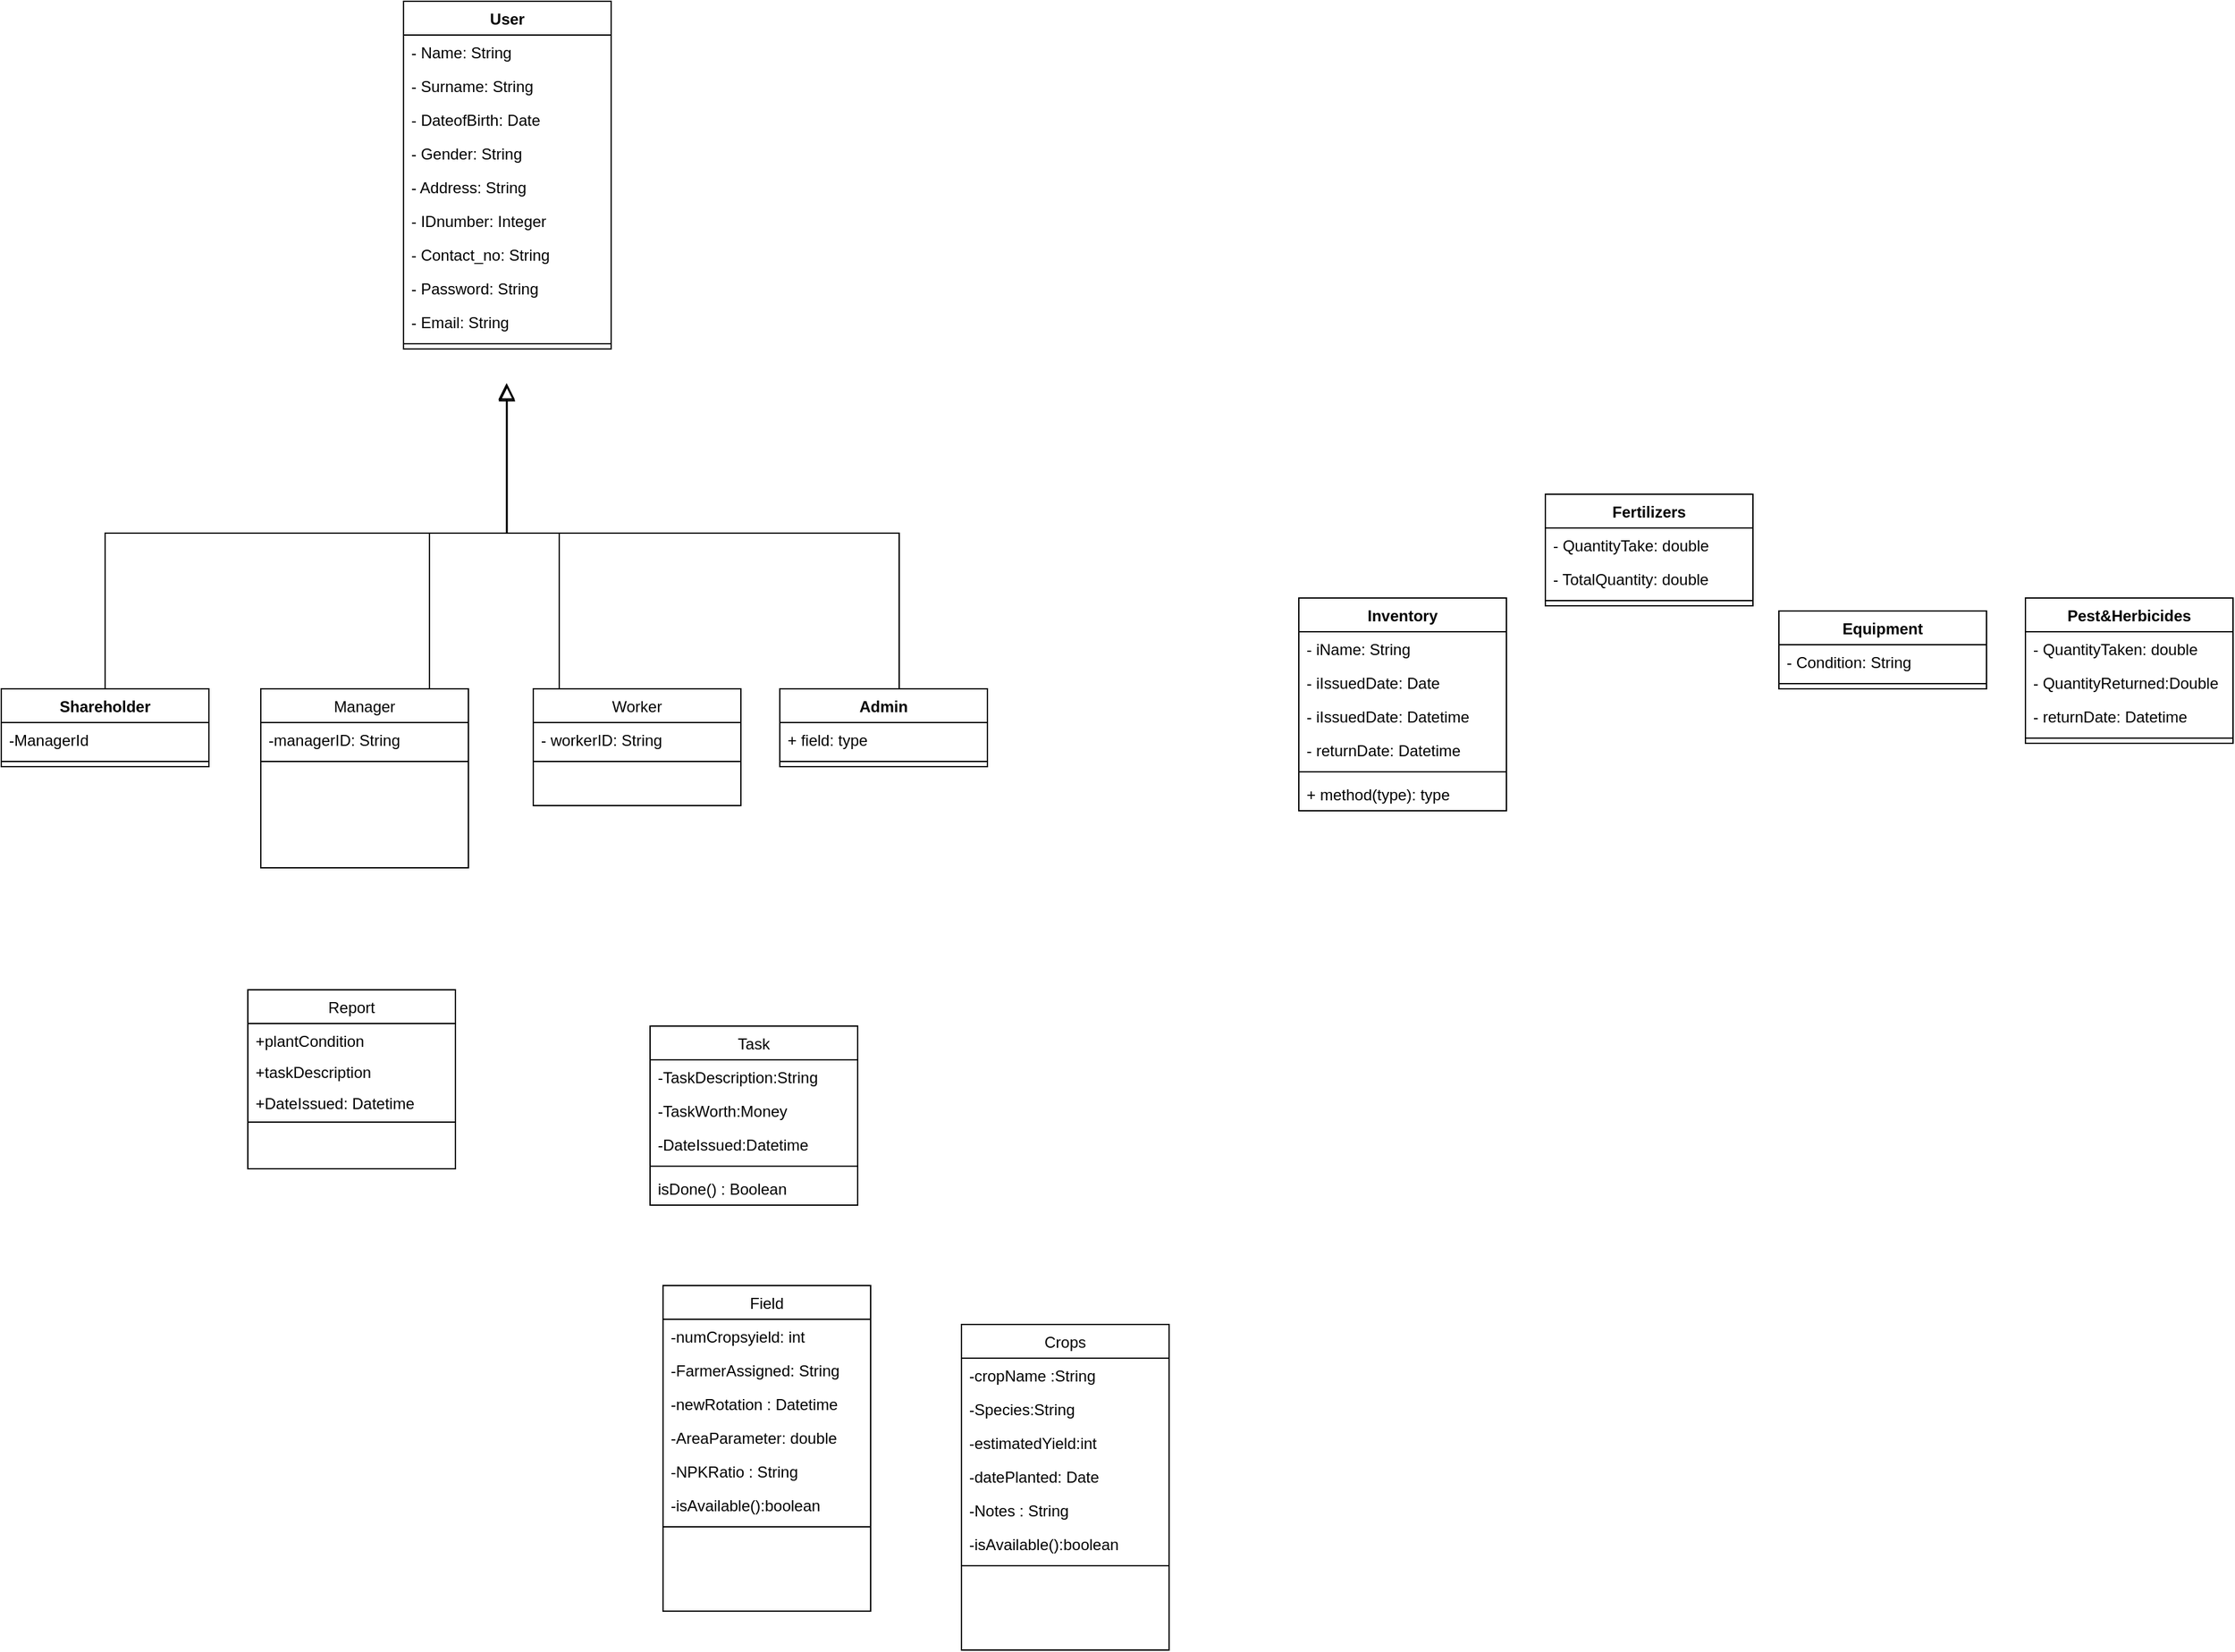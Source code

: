 <mxfile version="26.2.15">
  <diagram id="C5RBs43oDa-KdzZeNtuy" name="Page-1">
    <mxGraphModel dx="2256" dy="2107" grid="1" gridSize="10" guides="1" tooltips="1" connect="1" arrows="1" fold="1" page="1" pageScale="1" pageWidth="827" pageHeight="1169" math="0" shadow="0">
      <root>
        <mxCell id="WIyWlLk6GJQsqaUBKTNV-0" />
        <mxCell id="WIyWlLk6GJQsqaUBKTNV-1" parent="WIyWlLk6GJQsqaUBKTNV-0" />
        <mxCell id="zkfFHV4jXpPFQw0GAbJ--6" value="Manager" style="swimlane;fontStyle=0;align=center;verticalAlign=top;childLayout=stackLayout;horizontal=1;startSize=26;horizontalStack=0;resizeParent=1;resizeLast=0;collapsible=1;marginBottom=0;rounded=0;shadow=0;strokeWidth=1;" parent="WIyWlLk6GJQsqaUBKTNV-1" vertex="1">
          <mxGeometry x="120" y="360" width="160" height="138" as="geometry">
            <mxRectangle x="130" y="380" width="160" height="26" as="alternateBounds" />
          </mxGeometry>
        </mxCell>
        <mxCell id="zkfFHV4jXpPFQw0GAbJ--7" value="-managerID: String" style="text;align=left;verticalAlign=top;spacingLeft=4;spacingRight=4;overflow=hidden;rotatable=0;points=[[0,0.5],[1,0.5]];portConstraint=eastwest;" parent="zkfFHV4jXpPFQw0GAbJ--6" vertex="1">
          <mxGeometry y="26" width="160" height="26" as="geometry" />
        </mxCell>
        <mxCell id="zkfFHV4jXpPFQw0GAbJ--9" value="" style="line;html=1;strokeWidth=1;align=left;verticalAlign=middle;spacingTop=-1;spacingLeft=3;spacingRight=3;rotatable=0;labelPosition=right;points=[];portConstraint=eastwest;" parent="zkfFHV4jXpPFQw0GAbJ--6" vertex="1">
          <mxGeometry y="52" width="160" height="8" as="geometry" />
        </mxCell>
        <mxCell id="zkfFHV4jXpPFQw0GAbJ--12" value="" style="endArrow=block;endSize=10;endFill=0;shadow=0;strokeWidth=1;rounded=0;curved=0;edgeStyle=elbowEdgeStyle;elbow=vertical;entryX=0.499;entryY=1.074;entryDx=0;entryDy=0;entryPerimeter=0;" parent="WIyWlLk6GJQsqaUBKTNV-1" source="zkfFHV4jXpPFQw0GAbJ--6" edge="1">
          <mxGeometry width="160" relative="1" as="geometry">
            <mxPoint x="200" y="203" as="sourcePoint" />
            <mxPoint x="309.84" y="125.924" as="targetPoint" />
            <Array as="points">
              <mxPoint x="250" y="240" />
            </Array>
          </mxGeometry>
        </mxCell>
        <mxCell id="zkfFHV4jXpPFQw0GAbJ--13" value="Worker" style="swimlane;fontStyle=0;align=center;verticalAlign=top;childLayout=stackLayout;horizontal=1;startSize=26;horizontalStack=0;resizeParent=1;resizeLast=0;collapsible=1;marginBottom=0;rounded=0;shadow=0;strokeWidth=1;" parent="WIyWlLk6GJQsqaUBKTNV-1" vertex="1">
          <mxGeometry x="330" y="360" width="160" height="90" as="geometry">
            <mxRectangle x="340" y="380" width="170" height="26" as="alternateBounds" />
          </mxGeometry>
        </mxCell>
        <mxCell id="zkfFHV4jXpPFQw0GAbJ--14" value="- workerID: String" style="text;align=left;verticalAlign=top;spacingLeft=4;spacingRight=4;overflow=hidden;rotatable=0;points=[[0,0.5],[1,0.5]];portConstraint=eastwest;" parent="zkfFHV4jXpPFQw0GAbJ--13" vertex="1">
          <mxGeometry y="26" width="160" height="26" as="geometry" />
        </mxCell>
        <mxCell id="zkfFHV4jXpPFQw0GAbJ--15" value="" style="line;html=1;strokeWidth=1;align=left;verticalAlign=middle;spacingTop=-1;spacingLeft=3;spacingRight=3;rotatable=0;labelPosition=right;points=[];portConstraint=eastwest;" parent="zkfFHV4jXpPFQw0GAbJ--13" vertex="1">
          <mxGeometry y="52" width="160" height="8" as="geometry" />
        </mxCell>
        <mxCell id="zkfFHV4jXpPFQw0GAbJ--16" value="" style="endArrow=block;endSize=10;endFill=0;shadow=0;strokeWidth=1;rounded=0;curved=0;edgeStyle=elbowEdgeStyle;elbow=vertical;entryX=0.497;entryY=1.019;entryDx=0;entryDy=0;entryPerimeter=0;" parent="WIyWlLk6GJQsqaUBKTNV-1" source="zkfFHV4jXpPFQw0GAbJ--13" edge="1">
          <mxGeometry width="160" relative="1" as="geometry">
            <mxPoint x="210" y="373" as="sourcePoint" />
            <mxPoint x="309.52" y="124.494" as="targetPoint" />
            <Array as="points">
              <mxPoint x="350" y="240" />
            </Array>
          </mxGeometry>
        </mxCell>
        <mxCell id="zkfFHV4jXpPFQw0GAbJ--17" value="Task" style="swimlane;fontStyle=0;align=center;verticalAlign=top;childLayout=stackLayout;horizontal=1;startSize=26;horizontalStack=0;resizeParent=1;resizeLast=0;collapsible=1;marginBottom=0;rounded=0;shadow=0;strokeWidth=1;" parent="WIyWlLk6GJQsqaUBKTNV-1" vertex="1">
          <mxGeometry x="420" y="620" width="160" height="138" as="geometry">
            <mxRectangle x="550" y="140" width="160" height="26" as="alternateBounds" />
          </mxGeometry>
        </mxCell>
        <mxCell id="zkfFHV4jXpPFQw0GAbJ--18" value="-TaskDescription:String" style="text;align=left;verticalAlign=top;spacingLeft=4;spacingRight=4;overflow=hidden;rotatable=0;points=[[0,0.5],[1,0.5]];portConstraint=eastwest;" parent="zkfFHV4jXpPFQw0GAbJ--17" vertex="1">
          <mxGeometry y="26" width="160" height="26" as="geometry" />
        </mxCell>
        <mxCell id="ZhEl1E2C9WlJNwMJ_trF-21" value="-TaskWorth:Money" style="text;align=left;verticalAlign=top;spacingLeft=4;spacingRight=4;overflow=hidden;rotatable=0;points=[[0,0.5],[1,0.5]];portConstraint=eastwest;" vertex="1" parent="zkfFHV4jXpPFQw0GAbJ--17">
          <mxGeometry y="52" width="160" height="26" as="geometry" />
        </mxCell>
        <mxCell id="ZhEl1E2C9WlJNwMJ_trF-22" value="-DateIssued:Datetime" style="text;align=left;verticalAlign=top;spacingLeft=4;spacingRight=4;overflow=hidden;rotatable=0;points=[[0,0.5],[1,0.5]];portConstraint=eastwest;" vertex="1" parent="zkfFHV4jXpPFQw0GAbJ--17">
          <mxGeometry y="78" width="160" height="26" as="geometry" />
        </mxCell>
        <mxCell id="zkfFHV4jXpPFQw0GAbJ--23" value="" style="line;html=1;strokeWidth=1;align=left;verticalAlign=middle;spacingTop=-1;spacingLeft=3;spacingRight=3;rotatable=0;labelPosition=right;points=[];portConstraint=eastwest;" parent="zkfFHV4jXpPFQw0GAbJ--17" vertex="1">
          <mxGeometry y="104" width="160" height="8" as="geometry" />
        </mxCell>
        <mxCell id="zkfFHV4jXpPFQw0GAbJ--24" value="isDone() : Boolean" style="text;align=left;verticalAlign=top;spacingLeft=4;spacingRight=4;overflow=hidden;rotatable=0;points=[[0,0.5],[1,0.5]];portConstraint=eastwest;" parent="zkfFHV4jXpPFQw0GAbJ--17" vertex="1">
          <mxGeometry y="112" width="160" height="26" as="geometry" />
        </mxCell>
        <mxCell id="l8T8O9WyEGrakZv-7TVc-0" value="Inventory" style="swimlane;fontStyle=1;align=center;verticalAlign=top;childLayout=stackLayout;horizontal=1;startSize=26;horizontalStack=0;resizeParent=1;resizeParentMax=0;resizeLast=0;collapsible=1;marginBottom=0;whiteSpace=wrap;html=1;" parent="WIyWlLk6GJQsqaUBKTNV-1" vertex="1">
          <mxGeometry x="920" y="290" width="160" height="164" as="geometry" />
        </mxCell>
        <mxCell id="l8T8O9WyEGrakZv-7TVc-1" value="- iName: String&amp;nbsp;" style="text;strokeColor=none;fillColor=none;align=left;verticalAlign=top;spacingLeft=4;spacingRight=4;overflow=hidden;rotatable=0;points=[[0,0.5],[1,0.5]];portConstraint=eastwest;whiteSpace=wrap;html=1;" parent="l8T8O9WyEGrakZv-7TVc-0" vertex="1">
          <mxGeometry y="26" width="160" height="26" as="geometry" />
        </mxCell>
        <mxCell id="ZhEl1E2C9WlJNwMJ_trF-31" value="- iIssuedDate: Date" style="text;strokeColor=none;fillColor=none;align=left;verticalAlign=top;spacingLeft=4;spacingRight=4;overflow=hidden;rotatable=0;points=[[0,0.5],[1,0.5]];portConstraint=eastwest;whiteSpace=wrap;html=1;" vertex="1" parent="l8T8O9WyEGrakZv-7TVc-0">
          <mxGeometry y="52" width="160" height="26" as="geometry" />
        </mxCell>
        <mxCell id="ZhEl1E2C9WlJNwMJ_trF-32" value="- iIssuedDate: Datetime" style="text;strokeColor=none;fillColor=none;align=left;verticalAlign=top;spacingLeft=4;spacingRight=4;overflow=hidden;rotatable=0;points=[[0,0.5],[1,0.5]];portConstraint=eastwest;whiteSpace=wrap;html=1;" vertex="1" parent="l8T8O9WyEGrakZv-7TVc-0">
          <mxGeometry y="78" width="160" height="26" as="geometry" />
        </mxCell>
        <mxCell id="ZhEl1E2C9WlJNwMJ_trF-33" value="- returnDate: Datetime" style="text;strokeColor=none;fillColor=none;align=left;verticalAlign=top;spacingLeft=4;spacingRight=4;overflow=hidden;rotatable=0;points=[[0,0.5],[1,0.5]];portConstraint=eastwest;whiteSpace=wrap;html=1;" vertex="1" parent="l8T8O9WyEGrakZv-7TVc-0">
          <mxGeometry y="104" width="160" height="26" as="geometry" />
        </mxCell>
        <mxCell id="l8T8O9WyEGrakZv-7TVc-2" value="" style="line;strokeWidth=1;fillColor=none;align=left;verticalAlign=middle;spacingTop=-1;spacingLeft=3;spacingRight=3;rotatable=0;labelPosition=right;points=[];portConstraint=eastwest;strokeColor=inherit;" parent="l8T8O9WyEGrakZv-7TVc-0" vertex="1">
          <mxGeometry y="130" width="160" height="8" as="geometry" />
        </mxCell>
        <mxCell id="l8T8O9WyEGrakZv-7TVc-3" value="+ method(type): type" style="text;strokeColor=none;fillColor=none;align=left;verticalAlign=top;spacingLeft=4;spacingRight=4;overflow=hidden;rotatable=0;points=[[0,0.5],[1,0.5]];portConstraint=eastwest;whiteSpace=wrap;html=1;" parent="l8T8O9WyEGrakZv-7TVc-0" vertex="1">
          <mxGeometry y="138" width="160" height="26" as="geometry" />
        </mxCell>
        <mxCell id="l8T8O9WyEGrakZv-7TVc-4" value="User" style="swimlane;fontStyle=1;align=center;verticalAlign=top;childLayout=stackLayout;horizontal=1;startSize=26;horizontalStack=0;resizeParent=1;resizeParentMax=0;resizeLast=0;collapsible=1;marginBottom=0;whiteSpace=wrap;html=1;" parent="WIyWlLk6GJQsqaUBKTNV-1" vertex="1">
          <mxGeometry x="230" y="-170" width="160" height="268" as="geometry">
            <mxRectangle x="390" y="90" width="100" height="30" as="alternateBounds" />
          </mxGeometry>
        </mxCell>
        <mxCell id="l8T8O9WyEGrakZv-7TVc-5" value="- Name: String" style="text;strokeColor=none;fillColor=none;align=left;verticalAlign=top;spacingLeft=4;spacingRight=4;overflow=hidden;rotatable=0;points=[[0,0.5],[1,0.5]];portConstraint=eastwest;whiteSpace=wrap;html=1;" parent="l8T8O9WyEGrakZv-7TVc-4" vertex="1">
          <mxGeometry y="26" width="160" height="26" as="geometry" />
        </mxCell>
        <mxCell id="l8T8O9WyEGrakZv-7TVc-14" value="- Surname: String" style="text;strokeColor=none;fillColor=none;align=left;verticalAlign=top;spacingLeft=4;spacingRight=4;overflow=hidden;rotatable=0;points=[[0,0.5],[1,0.5]];portConstraint=eastwest;whiteSpace=wrap;html=1;" parent="l8T8O9WyEGrakZv-7TVc-4" vertex="1">
          <mxGeometry y="52" width="160" height="26" as="geometry" />
        </mxCell>
        <mxCell id="l8T8O9WyEGrakZv-7TVc-28" value="- DateofBirth: Date" style="text;strokeColor=none;fillColor=none;align=left;verticalAlign=top;spacingLeft=4;spacingRight=4;overflow=hidden;rotatable=0;points=[[0,0.5],[1,0.5]];portConstraint=eastwest;whiteSpace=wrap;html=1;" parent="l8T8O9WyEGrakZv-7TVc-4" vertex="1">
          <mxGeometry y="78" width="160" height="26" as="geometry" />
        </mxCell>
        <mxCell id="l8T8O9WyEGrakZv-7TVc-23" value="- Gender: String" style="text;strokeColor=none;fillColor=none;align=left;verticalAlign=top;spacingLeft=4;spacingRight=4;overflow=hidden;rotatable=0;points=[[0,0.5],[1,0.5]];portConstraint=eastwest;whiteSpace=wrap;html=1;" parent="l8T8O9WyEGrakZv-7TVc-4" vertex="1">
          <mxGeometry y="104" width="160" height="26" as="geometry" />
        </mxCell>
        <mxCell id="l8T8O9WyEGrakZv-7TVc-29" value="- Address: String" style="text;strokeColor=none;fillColor=none;align=left;verticalAlign=top;spacingLeft=4;spacingRight=4;overflow=hidden;rotatable=0;points=[[0,0.5],[1,0.5]];portConstraint=eastwest;whiteSpace=wrap;html=1;" parent="l8T8O9WyEGrakZv-7TVc-4" vertex="1">
          <mxGeometry y="130" width="160" height="26" as="geometry" />
        </mxCell>
        <mxCell id="l8T8O9WyEGrakZv-7TVc-30" value="- IDnumber: Integer" style="text;strokeColor=none;fillColor=none;align=left;verticalAlign=top;spacingLeft=4;spacingRight=4;overflow=hidden;rotatable=0;points=[[0,0.5],[1,0.5]];portConstraint=eastwest;whiteSpace=wrap;html=1;" parent="l8T8O9WyEGrakZv-7TVc-4" vertex="1">
          <mxGeometry y="156" width="160" height="26" as="geometry" />
        </mxCell>
        <mxCell id="l8T8O9WyEGrakZv-7TVc-31" value="- Contact_no: String" style="text;strokeColor=none;fillColor=none;align=left;verticalAlign=top;spacingLeft=4;spacingRight=4;overflow=hidden;rotatable=0;points=[[0,0.5],[1,0.5]];portConstraint=eastwest;whiteSpace=wrap;html=1;" parent="l8T8O9WyEGrakZv-7TVc-4" vertex="1">
          <mxGeometry y="182" width="160" height="26" as="geometry" />
        </mxCell>
        <mxCell id="l8T8O9WyEGrakZv-7TVc-42" value="- Password: String" style="text;strokeColor=none;fillColor=none;align=left;verticalAlign=top;spacingLeft=4;spacingRight=4;overflow=hidden;rotatable=0;points=[[0,0.5],[1,0.5]];portConstraint=eastwest;whiteSpace=wrap;html=1;" parent="l8T8O9WyEGrakZv-7TVc-4" vertex="1">
          <mxGeometry y="208" width="160" height="26" as="geometry" />
        </mxCell>
        <mxCell id="l8T8O9WyEGrakZv-7TVc-43" value="- Email: String" style="text;strokeColor=none;fillColor=none;align=left;verticalAlign=top;spacingLeft=4;spacingRight=4;overflow=hidden;rotatable=0;points=[[0,0.5],[1,0.5]];portConstraint=eastwest;whiteSpace=wrap;html=1;" parent="l8T8O9WyEGrakZv-7TVc-4" vertex="1">
          <mxGeometry y="234" width="160" height="26" as="geometry" />
        </mxCell>
        <mxCell id="l8T8O9WyEGrakZv-7TVc-6" value="" style="line;strokeWidth=1;fillColor=none;align=left;verticalAlign=middle;spacingTop=-1;spacingLeft=3;spacingRight=3;rotatable=0;labelPosition=right;points=[];portConstraint=eastwest;strokeColor=inherit;" parent="l8T8O9WyEGrakZv-7TVc-4" vertex="1">
          <mxGeometry y="260" width="160" height="8" as="geometry" />
        </mxCell>
        <mxCell id="l8T8O9WyEGrakZv-7TVc-44" value="Admin" style="swimlane;fontStyle=1;align=center;verticalAlign=top;childLayout=stackLayout;horizontal=1;startSize=26;horizontalStack=0;resizeParent=1;resizeParentMax=0;resizeLast=0;collapsible=1;marginBottom=0;whiteSpace=wrap;html=1;" parent="WIyWlLk6GJQsqaUBKTNV-1" vertex="1">
          <mxGeometry x="520" y="360" width="160" height="60" as="geometry" />
        </mxCell>
        <mxCell id="l8T8O9WyEGrakZv-7TVc-45" value="+ field: type" style="text;strokeColor=none;fillColor=none;align=left;verticalAlign=top;spacingLeft=4;spacingRight=4;overflow=hidden;rotatable=0;points=[[0,0.5],[1,0.5]];portConstraint=eastwest;whiteSpace=wrap;html=1;" parent="l8T8O9WyEGrakZv-7TVc-44" vertex="1">
          <mxGeometry y="26" width="160" height="26" as="geometry" />
        </mxCell>
        <mxCell id="l8T8O9WyEGrakZv-7TVc-46" value="" style="line;strokeWidth=1;fillColor=none;align=left;verticalAlign=middle;spacingTop=-1;spacingLeft=3;spacingRight=3;rotatable=0;labelPosition=right;points=[];portConstraint=eastwest;strokeColor=inherit;" parent="l8T8O9WyEGrakZv-7TVc-44" vertex="1">
          <mxGeometry y="52" width="160" height="8" as="geometry" />
        </mxCell>
        <mxCell id="l8T8O9WyEGrakZv-7TVc-48" value="Shareholder" style="swimlane;fontStyle=1;align=center;verticalAlign=top;childLayout=stackLayout;horizontal=1;startSize=26;horizontalStack=0;resizeParent=1;resizeParentMax=0;resizeLast=0;collapsible=1;marginBottom=0;whiteSpace=wrap;html=1;" parent="WIyWlLk6GJQsqaUBKTNV-1" vertex="1">
          <mxGeometry x="-80" y="360" width="160" height="60" as="geometry" />
        </mxCell>
        <mxCell id="l8T8O9WyEGrakZv-7TVc-49" value="-ManagerId" style="text;strokeColor=none;fillColor=none;align=left;verticalAlign=top;spacingLeft=4;spacingRight=4;overflow=hidden;rotatable=0;points=[[0,0.5],[1,0.5]];portConstraint=eastwest;whiteSpace=wrap;html=1;" parent="l8T8O9WyEGrakZv-7TVc-48" vertex="1">
          <mxGeometry y="26" width="160" height="26" as="geometry" />
        </mxCell>
        <mxCell id="l8T8O9WyEGrakZv-7TVc-50" value="" style="line;strokeWidth=1;fillColor=none;align=left;verticalAlign=middle;spacingTop=-1;spacingLeft=3;spacingRight=3;rotatable=0;labelPosition=right;points=[];portConstraint=eastwest;strokeColor=inherit;" parent="l8T8O9WyEGrakZv-7TVc-48" vertex="1">
          <mxGeometry y="52" width="160" height="8" as="geometry" />
        </mxCell>
        <mxCell id="l8T8O9WyEGrakZv-7TVc-54" value="" style="endArrow=block;endSize=10;endFill=0;shadow=0;strokeWidth=1;rounded=0;curved=0;edgeStyle=elbowEdgeStyle;elbow=vertical;entryX=0.497;entryY=1.063;entryDx=0;entryDy=0;entryPerimeter=0;" parent="WIyWlLk6GJQsqaUBKTNV-1" edge="1">
          <mxGeometry width="160" relative="1" as="geometry">
            <mxPoint x="612" y="360" as="sourcePoint" />
            <mxPoint x="309.52" y="125.638" as="targetPoint" />
            <Array as="points">
              <mxPoint x="460" y="240" />
            </Array>
          </mxGeometry>
        </mxCell>
        <mxCell id="l8T8O9WyEGrakZv-7TVc-55" value="" style="endArrow=block;endSize=10;endFill=0;shadow=0;strokeWidth=1;rounded=0;curved=0;edgeStyle=elbowEdgeStyle;elbow=vertical;entryX=0.496;entryY=1.019;entryDx=0;entryDy=0;entryPerimeter=0;exitX=0.5;exitY=0;exitDx=0;exitDy=0;" parent="WIyWlLk6GJQsqaUBKTNV-1" source="l8T8O9WyEGrakZv-7TVc-48" edge="1">
          <mxGeometry width="160" relative="1" as="geometry">
            <mxPoint x="430" y="380" as="sourcePoint" />
            <mxPoint x="309.36" y="124.494" as="targetPoint" />
            <Array as="points">
              <mxPoint x="150" y="240" />
            </Array>
          </mxGeometry>
        </mxCell>
        <mxCell id="ZhEl1E2C9WlJNwMJ_trF-1" value="Report" style="swimlane;fontStyle=0;align=center;verticalAlign=top;childLayout=stackLayout;horizontal=1;startSize=26;horizontalStack=0;resizeParent=1;resizeLast=0;collapsible=1;marginBottom=0;rounded=0;shadow=0;strokeWidth=1;" vertex="1" parent="WIyWlLk6GJQsqaUBKTNV-1">
          <mxGeometry x="110" y="592" width="160" height="138" as="geometry">
            <mxRectangle x="130" y="380" width="160" height="26" as="alternateBounds" />
          </mxGeometry>
        </mxCell>
        <mxCell id="ZhEl1E2C9WlJNwMJ_trF-2" value="+plantCondition" style="text;align=left;verticalAlign=top;spacingLeft=4;spacingRight=4;overflow=hidden;rotatable=0;points=[[0,0.5],[1,0.5]];portConstraint=eastwest;" vertex="1" parent="ZhEl1E2C9WlJNwMJ_trF-1">
          <mxGeometry y="26" width="160" height="24" as="geometry" />
        </mxCell>
        <mxCell id="ZhEl1E2C9WlJNwMJ_trF-8" value="+taskDescription" style="text;align=left;verticalAlign=top;spacingLeft=4;spacingRight=4;overflow=hidden;rotatable=0;points=[[0,0.5],[1,0.5]];portConstraint=eastwest;" vertex="1" parent="ZhEl1E2C9WlJNwMJ_trF-1">
          <mxGeometry y="50" width="160" height="24" as="geometry" />
        </mxCell>
        <mxCell id="ZhEl1E2C9WlJNwMJ_trF-9" value="+DateIssued: Datetime" style="text;align=left;verticalAlign=top;spacingLeft=4;spacingRight=4;overflow=hidden;rotatable=0;points=[[0,0.5],[1,0.5]];portConstraint=eastwest;" vertex="1" parent="ZhEl1E2C9WlJNwMJ_trF-1">
          <mxGeometry y="74" width="160" height="24" as="geometry" />
        </mxCell>
        <mxCell id="ZhEl1E2C9WlJNwMJ_trF-3" value="" style="line;html=1;strokeWidth=1;align=left;verticalAlign=middle;spacingTop=-1;spacingLeft=3;spacingRight=3;rotatable=0;labelPosition=right;points=[];portConstraint=eastwest;" vertex="1" parent="ZhEl1E2C9WlJNwMJ_trF-1">
          <mxGeometry y="98" width="160" height="8" as="geometry" />
        </mxCell>
        <mxCell id="ZhEl1E2C9WlJNwMJ_trF-10" value="Field" style="swimlane;fontStyle=0;align=center;verticalAlign=top;childLayout=stackLayout;horizontal=1;startSize=26;horizontalStack=0;resizeParent=1;resizeLast=0;collapsible=1;marginBottom=0;rounded=0;shadow=0;strokeWidth=1;" vertex="1" parent="WIyWlLk6GJQsqaUBKTNV-1">
          <mxGeometry x="430" y="820" width="160" height="251" as="geometry">
            <mxRectangle x="550" y="140" width="160" height="26" as="alternateBounds" />
          </mxGeometry>
        </mxCell>
        <mxCell id="ZhEl1E2C9WlJNwMJ_trF-11" value="-numCropsyield: int " style="text;align=left;verticalAlign=top;spacingLeft=4;spacingRight=4;overflow=hidden;rotatable=0;points=[[0,0.5],[1,0.5]];portConstraint=eastwest;" vertex="1" parent="ZhEl1E2C9WlJNwMJ_trF-10">
          <mxGeometry y="26" width="160" height="26" as="geometry" />
        </mxCell>
        <mxCell id="ZhEl1E2C9WlJNwMJ_trF-14" value="-FarmerAssigned: String" style="text;align=left;verticalAlign=top;spacingLeft=4;spacingRight=4;overflow=hidden;rotatable=0;points=[[0,0.5],[1,0.5]];portConstraint=eastwest;" vertex="1" parent="ZhEl1E2C9WlJNwMJ_trF-10">
          <mxGeometry y="52" width="160" height="26" as="geometry" />
        </mxCell>
        <mxCell id="ZhEl1E2C9WlJNwMJ_trF-16" value="-newRotation : Datetime" style="text;align=left;verticalAlign=top;spacingLeft=4;spacingRight=4;overflow=hidden;rotatable=0;points=[[0,0.5],[1,0.5]];portConstraint=eastwest;" vertex="1" parent="ZhEl1E2C9WlJNwMJ_trF-10">
          <mxGeometry y="78" width="160" height="26" as="geometry" />
        </mxCell>
        <mxCell id="ZhEl1E2C9WlJNwMJ_trF-17" value="-AreaParameter: double " style="text;align=left;verticalAlign=top;spacingLeft=4;spacingRight=4;overflow=hidden;rotatable=0;points=[[0,0.5],[1,0.5]];portConstraint=eastwest;" vertex="1" parent="ZhEl1E2C9WlJNwMJ_trF-10">
          <mxGeometry y="104" width="160" height="26" as="geometry" />
        </mxCell>
        <mxCell id="ZhEl1E2C9WlJNwMJ_trF-18" value="-NPKRatio : String" style="text;align=left;verticalAlign=top;spacingLeft=4;spacingRight=4;overflow=hidden;rotatable=0;points=[[0,0.5],[1,0.5]];portConstraint=eastwest;" vertex="1" parent="ZhEl1E2C9WlJNwMJ_trF-10">
          <mxGeometry y="130" width="160" height="26" as="geometry" />
        </mxCell>
        <mxCell id="ZhEl1E2C9WlJNwMJ_trF-20" value="-isAvailable():boolean" style="text;align=left;verticalAlign=top;spacingLeft=4;spacingRight=4;overflow=hidden;rotatable=0;points=[[0,0.5],[1,0.5]];portConstraint=eastwest;" vertex="1" parent="ZhEl1E2C9WlJNwMJ_trF-10">
          <mxGeometry y="156" width="160" height="26" as="geometry" />
        </mxCell>
        <mxCell id="ZhEl1E2C9WlJNwMJ_trF-12" value="" style="line;html=1;strokeWidth=1;align=left;verticalAlign=middle;spacingTop=-1;spacingLeft=3;spacingRight=3;rotatable=0;labelPosition=right;points=[];portConstraint=eastwest;" vertex="1" parent="ZhEl1E2C9WlJNwMJ_trF-10">
          <mxGeometry y="182" width="160" height="8" as="geometry" />
        </mxCell>
        <mxCell id="ZhEl1E2C9WlJNwMJ_trF-23" value="Crops" style="swimlane;fontStyle=0;align=center;verticalAlign=top;childLayout=stackLayout;horizontal=1;startSize=26;horizontalStack=0;resizeParent=1;resizeLast=0;collapsible=1;marginBottom=0;rounded=0;shadow=0;strokeWidth=1;" vertex="1" parent="WIyWlLk6GJQsqaUBKTNV-1">
          <mxGeometry x="660" y="850" width="160" height="251" as="geometry">
            <mxRectangle x="550" y="140" width="160" height="26" as="alternateBounds" />
          </mxGeometry>
        </mxCell>
        <mxCell id="ZhEl1E2C9WlJNwMJ_trF-24" value="-cropName :String" style="text;align=left;verticalAlign=top;spacingLeft=4;spacingRight=4;overflow=hidden;rotatable=0;points=[[0,0.5],[1,0.5]];portConstraint=eastwest;" vertex="1" parent="ZhEl1E2C9WlJNwMJ_trF-23">
          <mxGeometry y="26" width="160" height="26" as="geometry" />
        </mxCell>
        <mxCell id="ZhEl1E2C9WlJNwMJ_trF-25" value="-Species:String" style="text;align=left;verticalAlign=top;spacingLeft=4;spacingRight=4;overflow=hidden;rotatable=0;points=[[0,0.5],[1,0.5]];portConstraint=eastwest;" vertex="1" parent="ZhEl1E2C9WlJNwMJ_trF-23">
          <mxGeometry y="52" width="160" height="26" as="geometry" />
        </mxCell>
        <mxCell id="ZhEl1E2C9WlJNwMJ_trF-26" value="-estimatedYield:int" style="text;align=left;verticalAlign=top;spacingLeft=4;spacingRight=4;overflow=hidden;rotatable=0;points=[[0,0.5],[1,0.5]];portConstraint=eastwest;" vertex="1" parent="ZhEl1E2C9WlJNwMJ_trF-23">
          <mxGeometry y="78" width="160" height="26" as="geometry" />
        </mxCell>
        <mxCell id="ZhEl1E2C9WlJNwMJ_trF-27" value="-datePlanted: Date" style="text;align=left;verticalAlign=top;spacingLeft=4;spacingRight=4;overflow=hidden;rotatable=0;points=[[0,0.5],[1,0.5]];portConstraint=eastwest;" vertex="1" parent="ZhEl1E2C9WlJNwMJ_trF-23">
          <mxGeometry y="104" width="160" height="26" as="geometry" />
        </mxCell>
        <mxCell id="ZhEl1E2C9WlJNwMJ_trF-28" value="-Notes : String" style="text;align=left;verticalAlign=top;spacingLeft=4;spacingRight=4;overflow=hidden;rotatable=0;points=[[0,0.5],[1,0.5]];portConstraint=eastwest;" vertex="1" parent="ZhEl1E2C9WlJNwMJ_trF-23">
          <mxGeometry y="130" width="160" height="26" as="geometry" />
        </mxCell>
        <mxCell id="ZhEl1E2C9WlJNwMJ_trF-29" value="-isAvailable():boolean" style="text;align=left;verticalAlign=top;spacingLeft=4;spacingRight=4;overflow=hidden;rotatable=0;points=[[0,0.5],[1,0.5]];portConstraint=eastwest;" vertex="1" parent="ZhEl1E2C9WlJNwMJ_trF-23">
          <mxGeometry y="156" width="160" height="26" as="geometry" />
        </mxCell>
        <mxCell id="ZhEl1E2C9WlJNwMJ_trF-30" value="" style="line;html=1;strokeWidth=1;align=left;verticalAlign=middle;spacingTop=-1;spacingLeft=3;spacingRight=3;rotatable=0;labelPosition=right;points=[];portConstraint=eastwest;" vertex="1" parent="ZhEl1E2C9WlJNwMJ_trF-23">
          <mxGeometry y="182" width="160" height="8" as="geometry" />
        </mxCell>
        <mxCell id="ZhEl1E2C9WlJNwMJ_trF-34" value="Fertilizers" style="swimlane;fontStyle=1;align=center;verticalAlign=top;childLayout=stackLayout;horizontal=1;startSize=26;horizontalStack=0;resizeParent=1;resizeParentMax=0;resizeLast=0;collapsible=1;marginBottom=0;whiteSpace=wrap;html=1;" vertex="1" parent="WIyWlLk6GJQsqaUBKTNV-1">
          <mxGeometry x="1110" y="210" width="160" height="86" as="geometry" />
        </mxCell>
        <mxCell id="ZhEl1E2C9WlJNwMJ_trF-36" value="- QuantityTake: double" style="text;strokeColor=none;fillColor=none;align=left;verticalAlign=top;spacingLeft=4;spacingRight=4;overflow=hidden;rotatable=0;points=[[0,0.5],[1,0.5]];portConstraint=eastwest;whiteSpace=wrap;html=1;" vertex="1" parent="ZhEl1E2C9WlJNwMJ_trF-34">
          <mxGeometry y="26" width="160" height="26" as="geometry" />
        </mxCell>
        <mxCell id="ZhEl1E2C9WlJNwMJ_trF-55" value="- TotalQuantity: double" style="text;strokeColor=none;fillColor=none;align=left;verticalAlign=top;spacingLeft=4;spacingRight=4;overflow=hidden;rotatable=0;points=[[0,0.5],[1,0.5]];portConstraint=eastwest;whiteSpace=wrap;html=1;" vertex="1" parent="ZhEl1E2C9WlJNwMJ_trF-34">
          <mxGeometry y="52" width="160" height="26" as="geometry" />
        </mxCell>
        <mxCell id="ZhEl1E2C9WlJNwMJ_trF-39" value="" style="line;strokeWidth=1;fillColor=none;align=left;verticalAlign=middle;spacingTop=-1;spacingLeft=3;spacingRight=3;rotatable=0;labelPosition=right;points=[];portConstraint=eastwest;strokeColor=inherit;" vertex="1" parent="ZhEl1E2C9WlJNwMJ_trF-34">
          <mxGeometry y="78" width="160" height="8" as="geometry" />
        </mxCell>
        <mxCell id="ZhEl1E2C9WlJNwMJ_trF-41" value="Equipment" style="swimlane;fontStyle=1;align=center;verticalAlign=top;childLayout=stackLayout;horizontal=1;startSize=26;horizontalStack=0;resizeParent=1;resizeParentMax=0;resizeLast=0;collapsible=1;marginBottom=0;whiteSpace=wrap;html=1;" vertex="1" parent="WIyWlLk6GJQsqaUBKTNV-1">
          <mxGeometry x="1290" y="300" width="160" height="60" as="geometry" />
        </mxCell>
        <mxCell id="ZhEl1E2C9WlJNwMJ_trF-43" value="- Condition: String" style="text;strokeColor=none;fillColor=none;align=left;verticalAlign=top;spacingLeft=4;spacingRight=4;overflow=hidden;rotatable=0;points=[[0,0.5],[1,0.5]];portConstraint=eastwest;whiteSpace=wrap;html=1;" vertex="1" parent="ZhEl1E2C9WlJNwMJ_trF-41">
          <mxGeometry y="26" width="160" height="26" as="geometry" />
        </mxCell>
        <mxCell id="ZhEl1E2C9WlJNwMJ_trF-46" value="" style="line;strokeWidth=1;fillColor=none;align=left;verticalAlign=middle;spacingTop=-1;spacingLeft=3;spacingRight=3;rotatable=0;labelPosition=right;points=[];portConstraint=eastwest;strokeColor=inherit;" vertex="1" parent="ZhEl1E2C9WlJNwMJ_trF-41">
          <mxGeometry y="52" width="160" height="8" as="geometry" />
        </mxCell>
        <mxCell id="ZhEl1E2C9WlJNwMJ_trF-48" value="Pest&amp;amp;Herbicides" style="swimlane;fontStyle=1;align=center;verticalAlign=top;childLayout=stackLayout;horizontal=1;startSize=26;horizontalStack=0;resizeParent=1;resizeParentMax=0;resizeLast=0;collapsible=1;marginBottom=0;whiteSpace=wrap;html=1;" vertex="1" parent="WIyWlLk6GJQsqaUBKTNV-1">
          <mxGeometry x="1480" y="290" width="160" height="112" as="geometry" />
        </mxCell>
        <mxCell id="ZhEl1E2C9WlJNwMJ_trF-50" value="- QuantityTaken: double" style="text;strokeColor=none;fillColor=none;align=left;verticalAlign=top;spacingLeft=4;spacingRight=4;overflow=hidden;rotatable=0;points=[[0,0.5],[1,0.5]];portConstraint=eastwest;whiteSpace=wrap;html=1;" vertex="1" parent="ZhEl1E2C9WlJNwMJ_trF-48">
          <mxGeometry y="26" width="160" height="26" as="geometry" />
        </mxCell>
        <mxCell id="ZhEl1E2C9WlJNwMJ_trF-51" value="- QuantityReturned:Double" style="text;strokeColor=none;fillColor=none;align=left;verticalAlign=top;spacingLeft=4;spacingRight=4;overflow=hidden;rotatable=0;points=[[0,0.5],[1,0.5]];portConstraint=eastwest;whiteSpace=wrap;html=1;" vertex="1" parent="ZhEl1E2C9WlJNwMJ_trF-48">
          <mxGeometry y="52" width="160" height="26" as="geometry" />
        </mxCell>
        <mxCell id="ZhEl1E2C9WlJNwMJ_trF-52" value="- returnDate: Datetime" style="text;strokeColor=none;fillColor=none;align=left;verticalAlign=top;spacingLeft=4;spacingRight=4;overflow=hidden;rotatable=0;points=[[0,0.5],[1,0.5]];portConstraint=eastwest;whiteSpace=wrap;html=1;" vertex="1" parent="ZhEl1E2C9WlJNwMJ_trF-48">
          <mxGeometry y="78" width="160" height="26" as="geometry" />
        </mxCell>
        <mxCell id="ZhEl1E2C9WlJNwMJ_trF-53" value="" style="line;strokeWidth=1;fillColor=none;align=left;verticalAlign=middle;spacingTop=-1;spacingLeft=3;spacingRight=3;rotatable=0;labelPosition=right;points=[];portConstraint=eastwest;strokeColor=inherit;" vertex="1" parent="ZhEl1E2C9WlJNwMJ_trF-48">
          <mxGeometry y="104" width="160" height="8" as="geometry" />
        </mxCell>
      </root>
    </mxGraphModel>
  </diagram>
</mxfile>
